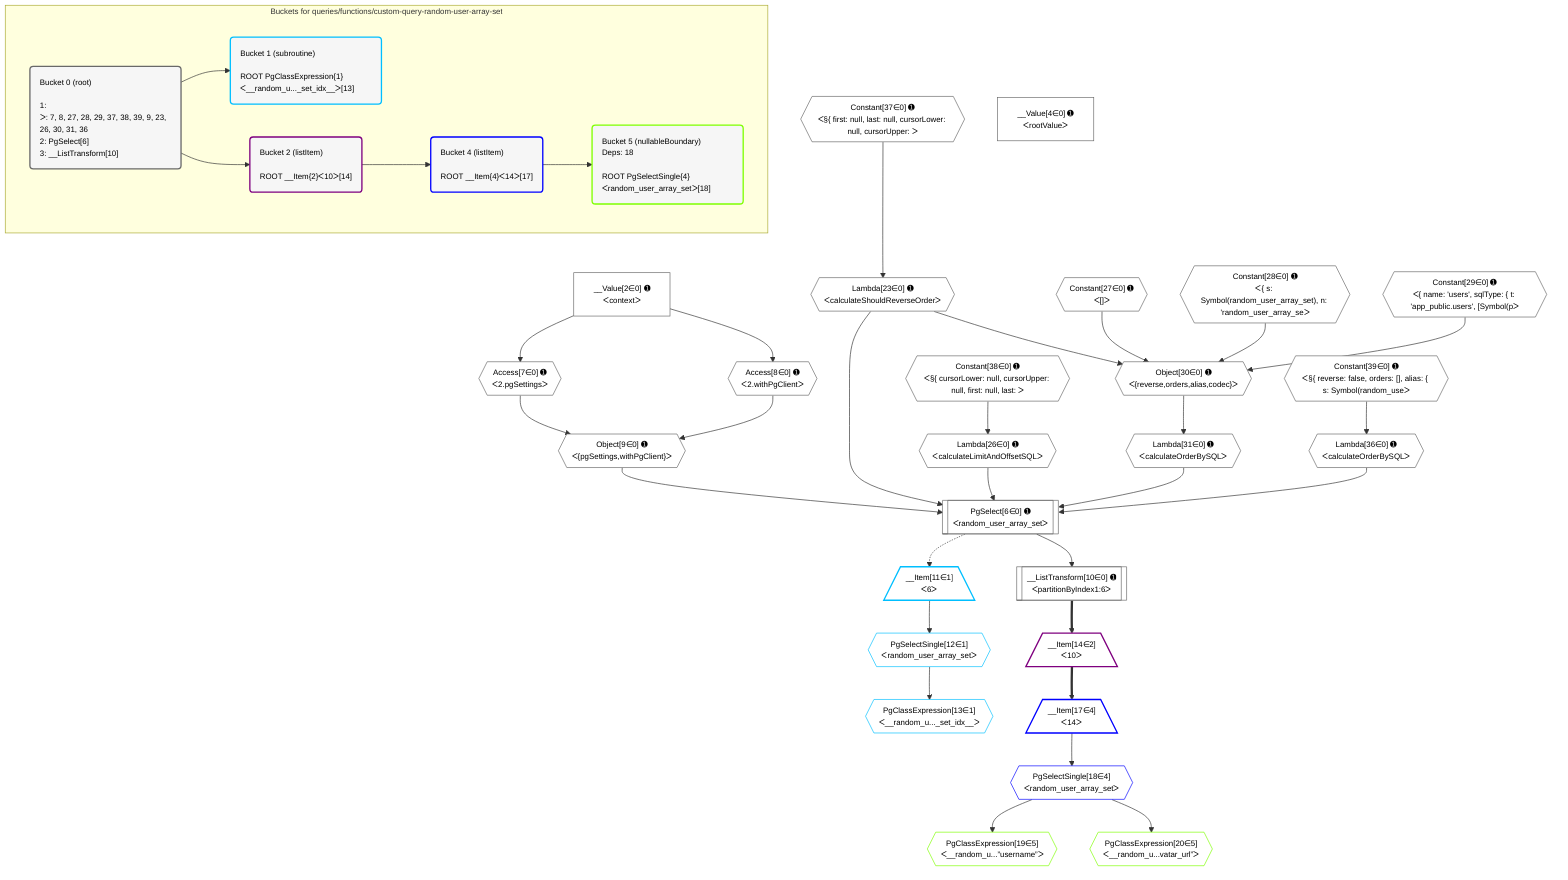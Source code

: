 %%{init: {'themeVariables': { 'fontSize': '12px'}}}%%
graph TD
    classDef path fill:#eee,stroke:#000,color:#000
    classDef plan fill:#fff,stroke-width:1px,color:#000
    classDef itemplan fill:#fff,stroke-width:2px,color:#000
    classDef unbatchedplan fill:#dff,stroke-width:1px,color:#000
    classDef sideeffectplan fill:#fcc,stroke-width:2px,color:#000
    classDef bucket fill:#f6f6f6,color:#000,stroke-width:2px,text-align:left


    %% plan dependencies
    PgSelect6[["PgSelect[6∈0] ➊<br />ᐸrandom_user_array_setᐳ"]]:::plan
    Object9{{"Object[9∈0] ➊<br />ᐸ{pgSettings,withPgClient}ᐳ"}}:::plan
    Lambda23{{"Lambda[23∈0] ➊<br />ᐸcalculateShouldReverseOrderᐳ"}}:::plan
    Lambda26{{"Lambda[26∈0] ➊<br />ᐸcalculateLimitAndOffsetSQLᐳ"}}:::plan
    Lambda31{{"Lambda[31∈0] ➊<br />ᐸcalculateOrderBySQLᐳ"}}:::plan
    Lambda36{{"Lambda[36∈0] ➊<br />ᐸcalculateOrderBySQLᐳ"}}:::plan
    Object9 & Lambda23 & Lambda26 & Lambda31 & Lambda36 --> PgSelect6
    Object30{{"Object[30∈0] ➊<br />ᐸ{reverse,orders,alias,codec}ᐳ"}}:::plan
    Constant27{{"Constant[27∈0] ➊<br />ᐸ[]ᐳ"}}:::plan
    Constant28{{"Constant[28∈0] ➊<br />ᐸ{ s: Symbol(random_user_array_set), n: 'random_user_array_seᐳ"}}:::plan
    Constant29{{"Constant[29∈0] ➊<br />ᐸ{ name: 'users', sqlType: { t: 'app_public.users', [Symbol(pᐳ"}}:::plan
    Lambda23 & Constant27 & Constant28 & Constant29 --> Object30
    Access7{{"Access[7∈0] ➊<br />ᐸ2.pgSettingsᐳ"}}:::plan
    Access8{{"Access[8∈0] ➊<br />ᐸ2.withPgClientᐳ"}}:::plan
    Access7 & Access8 --> Object9
    __Value2["__Value[2∈0] ➊<br />ᐸcontextᐳ"]:::plan
    __Value2 --> Access7
    __Value2 --> Access8
    __ListTransform10[["__ListTransform[10∈0] ➊<br />ᐸpartitionByIndex1:6ᐳ"]]:::plan
    PgSelect6 --> __ListTransform10
    Constant37{{"Constant[37∈0] ➊<br />ᐸ§{ first: null, last: null, cursorLower: null, cursorUpper: ᐳ"}}:::plan
    Constant37 --> Lambda23
    Constant38{{"Constant[38∈0] ➊<br />ᐸ§{ cursorLower: null, cursorUpper: null, first: null, last: ᐳ"}}:::plan
    Constant38 --> Lambda26
    Object30 --> Lambda31
    Constant39{{"Constant[39∈0] ➊<br />ᐸ§{ reverse: false, orders: [], alias: { s: Symbol(random_useᐳ"}}:::plan
    Constant39 --> Lambda36
    __Value4["__Value[4∈0] ➊<br />ᐸrootValueᐳ"]:::plan
    __Item11[/"__Item[11∈1]<br />ᐸ6ᐳ"\]:::itemplan
    PgSelect6 -.-> __Item11
    PgSelectSingle12{{"PgSelectSingle[12∈1]<br />ᐸrandom_user_array_setᐳ"}}:::plan
    __Item11 --> PgSelectSingle12
    PgClassExpression13{{"PgClassExpression[13∈1]<br />ᐸ__random_u..._set_idx__ᐳ"}}:::plan
    PgSelectSingle12 --> PgClassExpression13
    __Item14[/"__Item[14∈2]<br />ᐸ10ᐳ"\]:::itemplan
    __ListTransform10 ==> __Item14
    __Item17[/"__Item[17∈4]<br />ᐸ14ᐳ"\]:::itemplan
    __Item14 ==> __Item17
    PgSelectSingle18{{"PgSelectSingle[18∈4]<br />ᐸrandom_user_array_setᐳ"}}:::plan
    __Item17 --> PgSelectSingle18
    PgClassExpression19{{"PgClassExpression[19∈5]<br />ᐸ__random_u...”username”ᐳ"}}:::plan
    PgSelectSingle18 --> PgClassExpression19
    PgClassExpression20{{"PgClassExpression[20∈5]<br />ᐸ__random_u...vatar_url”ᐳ"}}:::plan
    PgSelectSingle18 --> PgClassExpression20

    %% define steps

    subgraph "Buckets for queries/functions/custom-query-random-user-array-set"
    Bucket0("Bucket 0 (root)<br /><br />1: <br />ᐳ: 7, 8, 27, 28, 29, 37, 38, 39, 9, 23, 26, 30, 31, 36<br />2: PgSelect[6]<br />3: __ListTransform[10]"):::bucket
    classDef bucket0 stroke:#696969
    class Bucket0,__Value2,__Value4,PgSelect6,Access7,Access8,Object9,__ListTransform10,Lambda23,Lambda26,Constant27,Constant28,Constant29,Object30,Lambda31,Lambda36,Constant37,Constant38,Constant39 bucket0
    Bucket1("Bucket 1 (subroutine)<br /><br />ROOT PgClassExpression{1}ᐸ__random_u..._set_idx__ᐳ[13]"):::bucket
    classDef bucket1 stroke:#00bfff
    class Bucket1,__Item11,PgSelectSingle12,PgClassExpression13 bucket1
    Bucket2("Bucket 2 (listItem)<br /><br />ROOT __Item{2}ᐸ10ᐳ[14]"):::bucket
    classDef bucket2 stroke:#7f007f
    class Bucket2,__Item14 bucket2
    Bucket4("Bucket 4 (listItem)<br /><br />ROOT __Item{4}ᐸ14ᐳ[17]"):::bucket
    classDef bucket4 stroke:#0000ff
    class Bucket4,__Item17,PgSelectSingle18 bucket4
    Bucket5("Bucket 5 (nullableBoundary)<br />Deps: 18<br /><br />ROOT PgSelectSingle{4}ᐸrandom_user_array_setᐳ[18]"):::bucket
    classDef bucket5 stroke:#7fff00
    class Bucket5,PgClassExpression19,PgClassExpression20 bucket5
    Bucket0 --> Bucket1 & Bucket2
    Bucket2 --> Bucket4
    Bucket4 --> Bucket5
    end